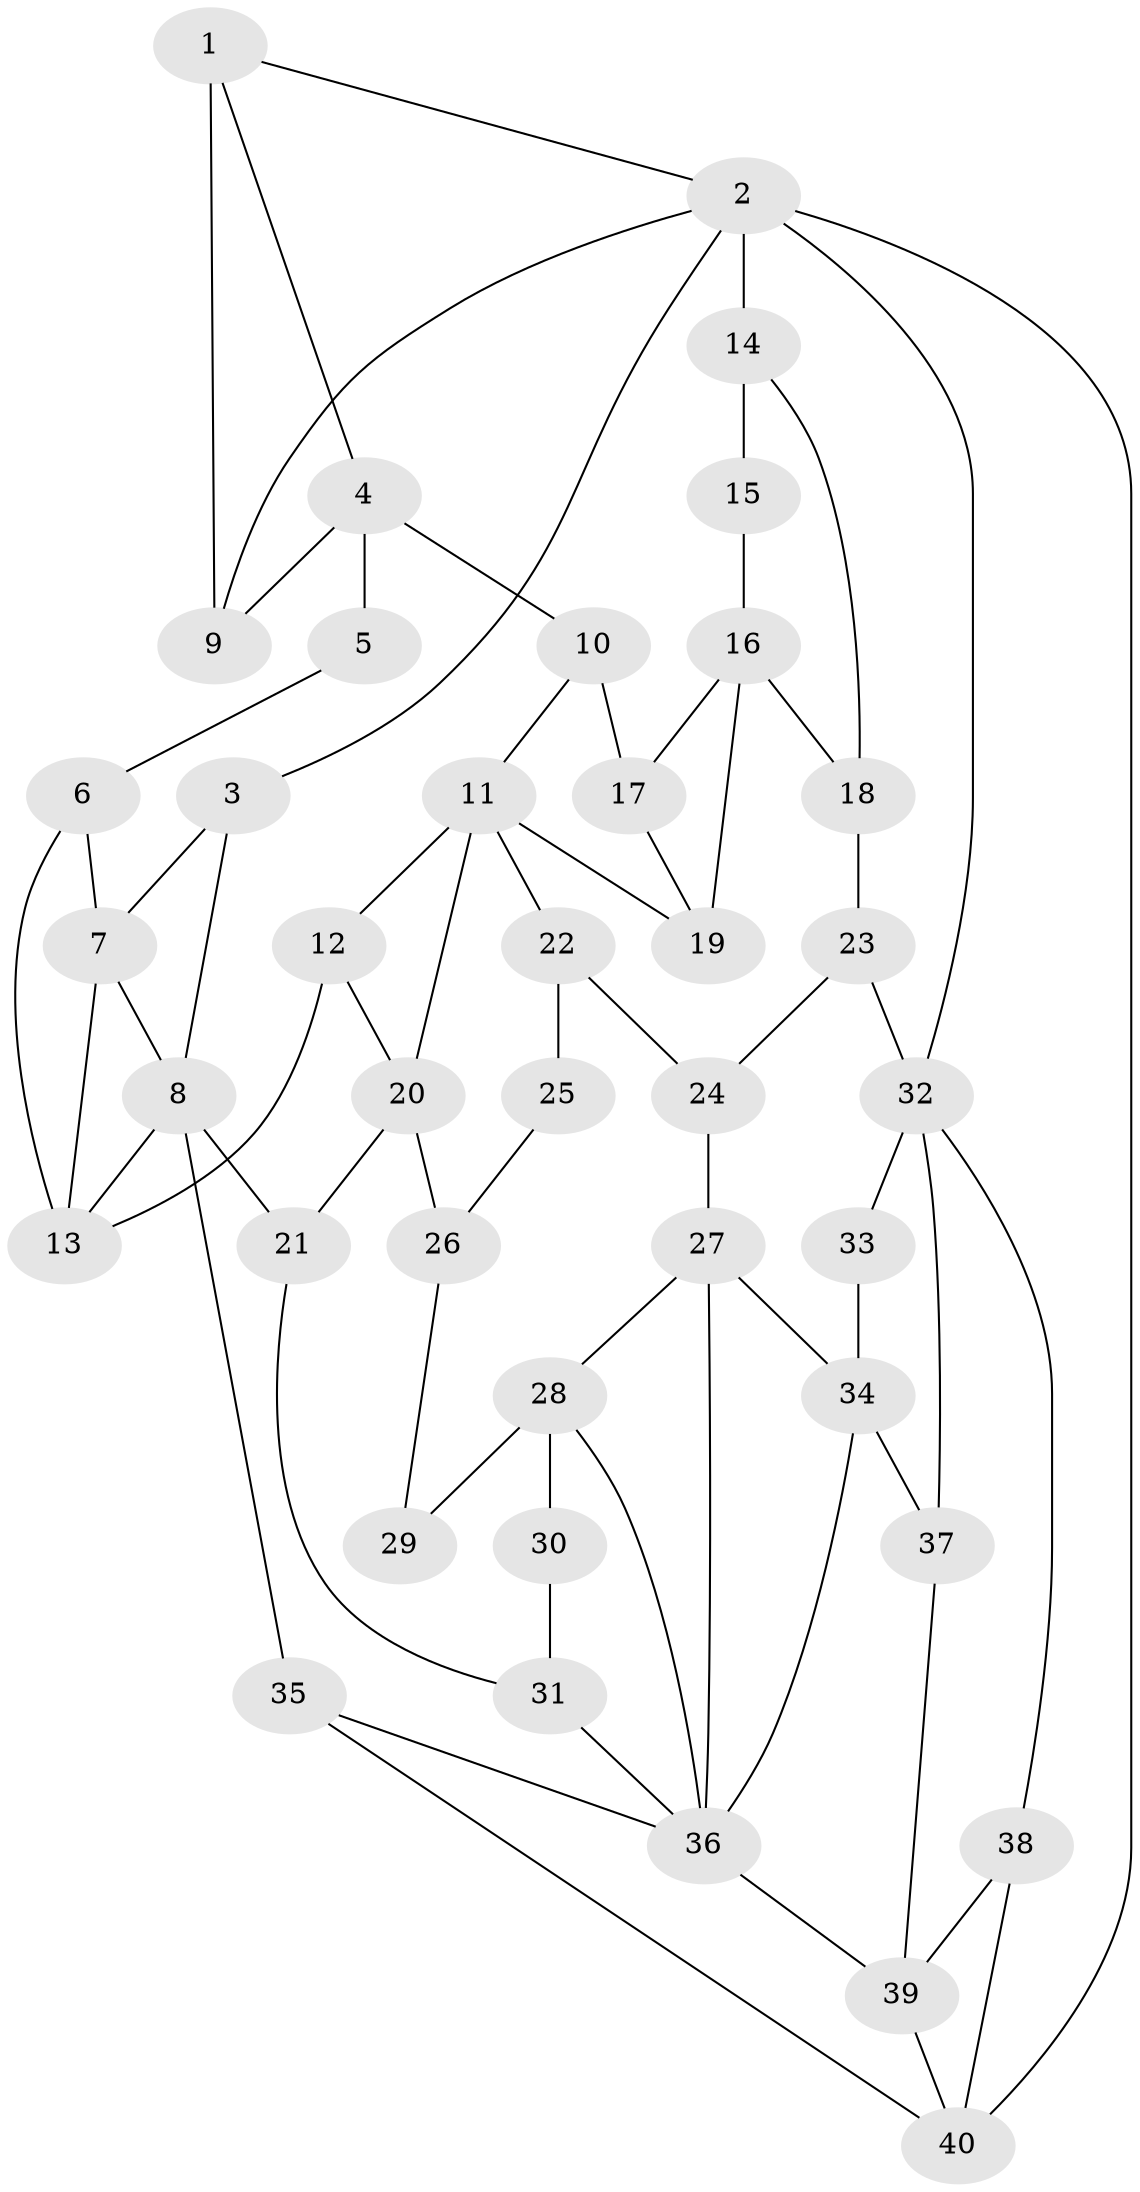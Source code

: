 // original degree distribution, {3: 0.020202020202020204, 5: 0.5656565656565656, 6: 0.1919191919191919, 4: 0.2222222222222222}
// Generated by graph-tools (version 1.1) at 2025/54/03/04/25 22:54:17]
// undirected, 40 vertices, 68 edges
graph export_dot {
  node [color=gray90,style=filled];
  1;
  2;
  3;
  4;
  5;
  6;
  7;
  8;
  9;
  10;
  11;
  12;
  13;
  14;
  15;
  16;
  17;
  18;
  19;
  20;
  21;
  22;
  23;
  24;
  25;
  26;
  27;
  28;
  29;
  30;
  31;
  32;
  33;
  34;
  35;
  36;
  37;
  38;
  39;
  40;
  1 -- 2 [weight=1.0];
  1 -- 4 [weight=1.0];
  1 -- 9 [weight=1.0];
  2 -- 3 [weight=1.0];
  2 -- 9 [weight=1.0];
  2 -- 14 [weight=2.0];
  2 -- 32 [weight=1.0];
  2 -- 40 [weight=1.0];
  3 -- 7 [weight=1.0];
  3 -- 8 [weight=1.0];
  4 -- 5 [weight=2.0];
  4 -- 9 [weight=1.0];
  4 -- 10 [weight=2.0];
  5 -- 6 [weight=1.0];
  6 -- 7 [weight=1.0];
  6 -- 13 [weight=1.0];
  7 -- 8 [weight=1.0];
  7 -- 13 [weight=1.0];
  8 -- 13 [weight=1.0];
  8 -- 21 [weight=2.0];
  8 -- 35 [weight=2.0];
  10 -- 11 [weight=1.0];
  10 -- 17 [weight=2.0];
  11 -- 12 [weight=1.0];
  11 -- 19 [weight=1.0];
  11 -- 20 [weight=1.0];
  11 -- 22 [weight=2.0];
  12 -- 13 [weight=1.0];
  12 -- 20 [weight=1.0];
  14 -- 15 [weight=2.0];
  14 -- 18 [weight=2.0];
  15 -- 16 [weight=1.0];
  16 -- 17 [weight=3.0];
  16 -- 18 [weight=1.0];
  16 -- 19 [weight=1.0];
  17 -- 19 [weight=1.0];
  18 -- 23 [weight=2.0];
  20 -- 21 [weight=2.0];
  20 -- 26 [weight=1.0];
  21 -- 31 [weight=2.0];
  22 -- 24 [weight=2.0];
  22 -- 25 [weight=2.0];
  23 -- 24 [weight=1.0];
  23 -- 32 [weight=1.0];
  24 -- 27 [weight=2.0];
  25 -- 26 [weight=1.0];
  26 -- 29 [weight=1.0];
  27 -- 28 [weight=1.0];
  27 -- 34 [weight=2.0];
  27 -- 36 [weight=1.0];
  28 -- 29 [weight=2.0];
  28 -- 30 [weight=2.0];
  28 -- 36 [weight=1.0];
  30 -- 31 [weight=2.0];
  31 -- 36 [weight=1.0];
  32 -- 33 [weight=2.0];
  32 -- 37 [weight=1.0];
  32 -- 38 [weight=1.0];
  33 -- 34 [weight=1.0];
  34 -- 36 [weight=1.0];
  34 -- 37 [weight=1.0];
  35 -- 36 [weight=1.0];
  35 -- 40 [weight=1.0];
  36 -- 39 [weight=1.0];
  37 -- 39 [weight=1.0];
  38 -- 39 [weight=1.0];
  38 -- 40 [weight=1.0];
  39 -- 40 [weight=1.0];
}
